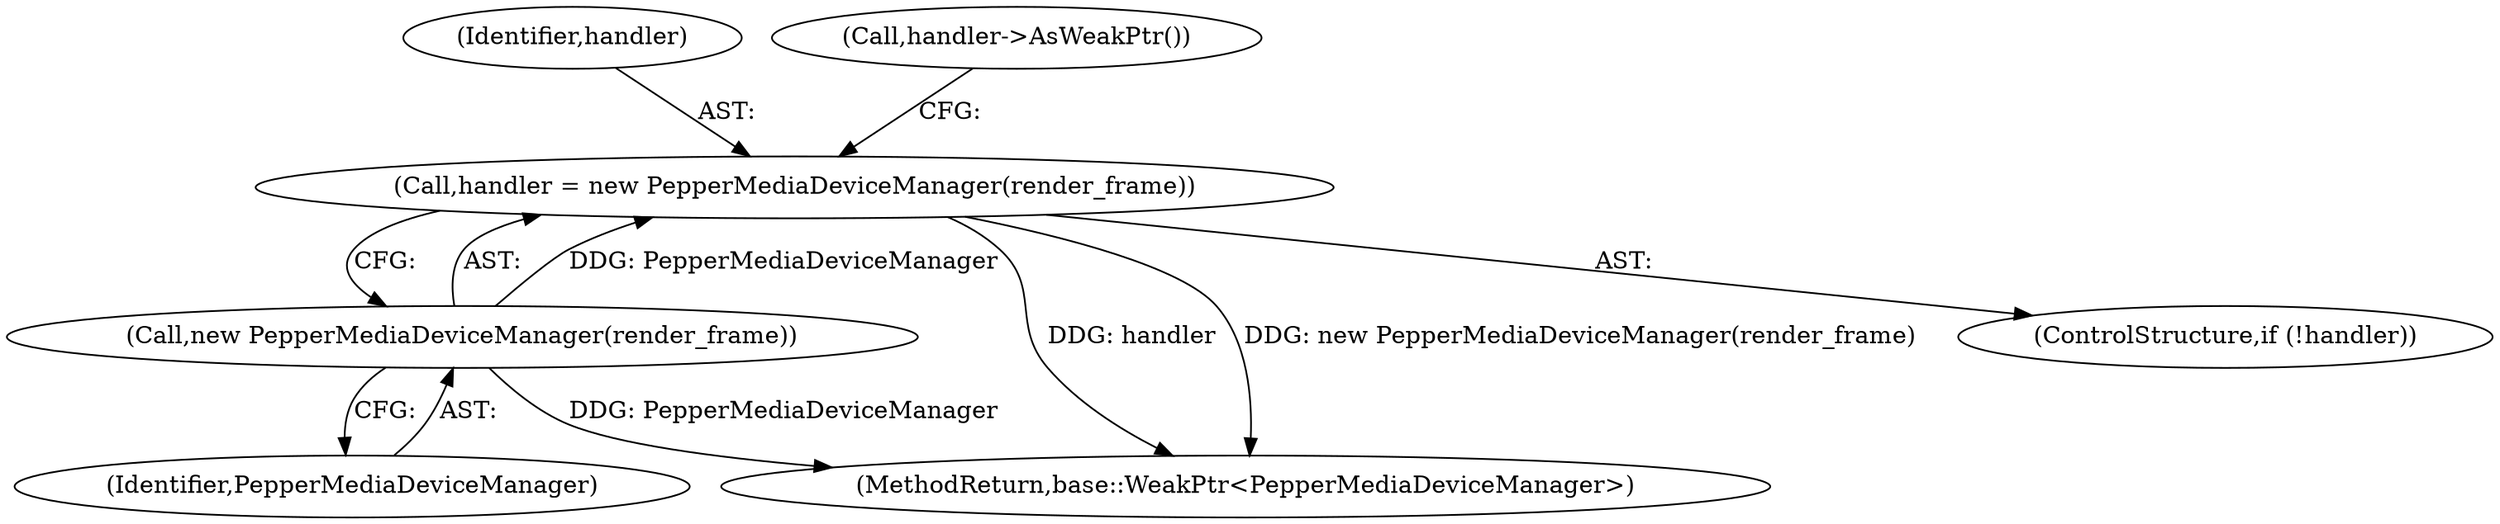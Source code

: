 digraph "0_Chrome_3a2cf7d1376ae33054b878232fb38b8fbed29e31_3@pointer" {
"1000111" [label="(Call,handler = new PepperMediaDeviceManager(render_frame))"];
"1000113" [label="(Call,new PepperMediaDeviceManager(render_frame))"];
"1000113" [label="(Call,new PepperMediaDeviceManager(render_frame))"];
"1000111" [label="(Call,handler = new PepperMediaDeviceManager(render_frame))"];
"1000117" [label="(MethodReturn,base::WeakPtr<PepperMediaDeviceManager>)"];
"1000108" [label="(ControlStructure,if (!handler))"];
"1000114" [label="(Identifier,PepperMediaDeviceManager)"];
"1000112" [label="(Identifier,handler)"];
"1000116" [label="(Call,handler->AsWeakPtr())"];
"1000111" -> "1000108"  [label="AST: "];
"1000111" -> "1000113"  [label="CFG: "];
"1000112" -> "1000111"  [label="AST: "];
"1000113" -> "1000111"  [label="AST: "];
"1000116" -> "1000111"  [label="CFG: "];
"1000111" -> "1000117"  [label="DDG: handler"];
"1000111" -> "1000117"  [label="DDG: new PepperMediaDeviceManager(render_frame)"];
"1000113" -> "1000111"  [label="DDG: PepperMediaDeviceManager"];
"1000113" -> "1000114"  [label="CFG: "];
"1000114" -> "1000113"  [label="AST: "];
"1000113" -> "1000117"  [label="DDG: PepperMediaDeviceManager"];
}
